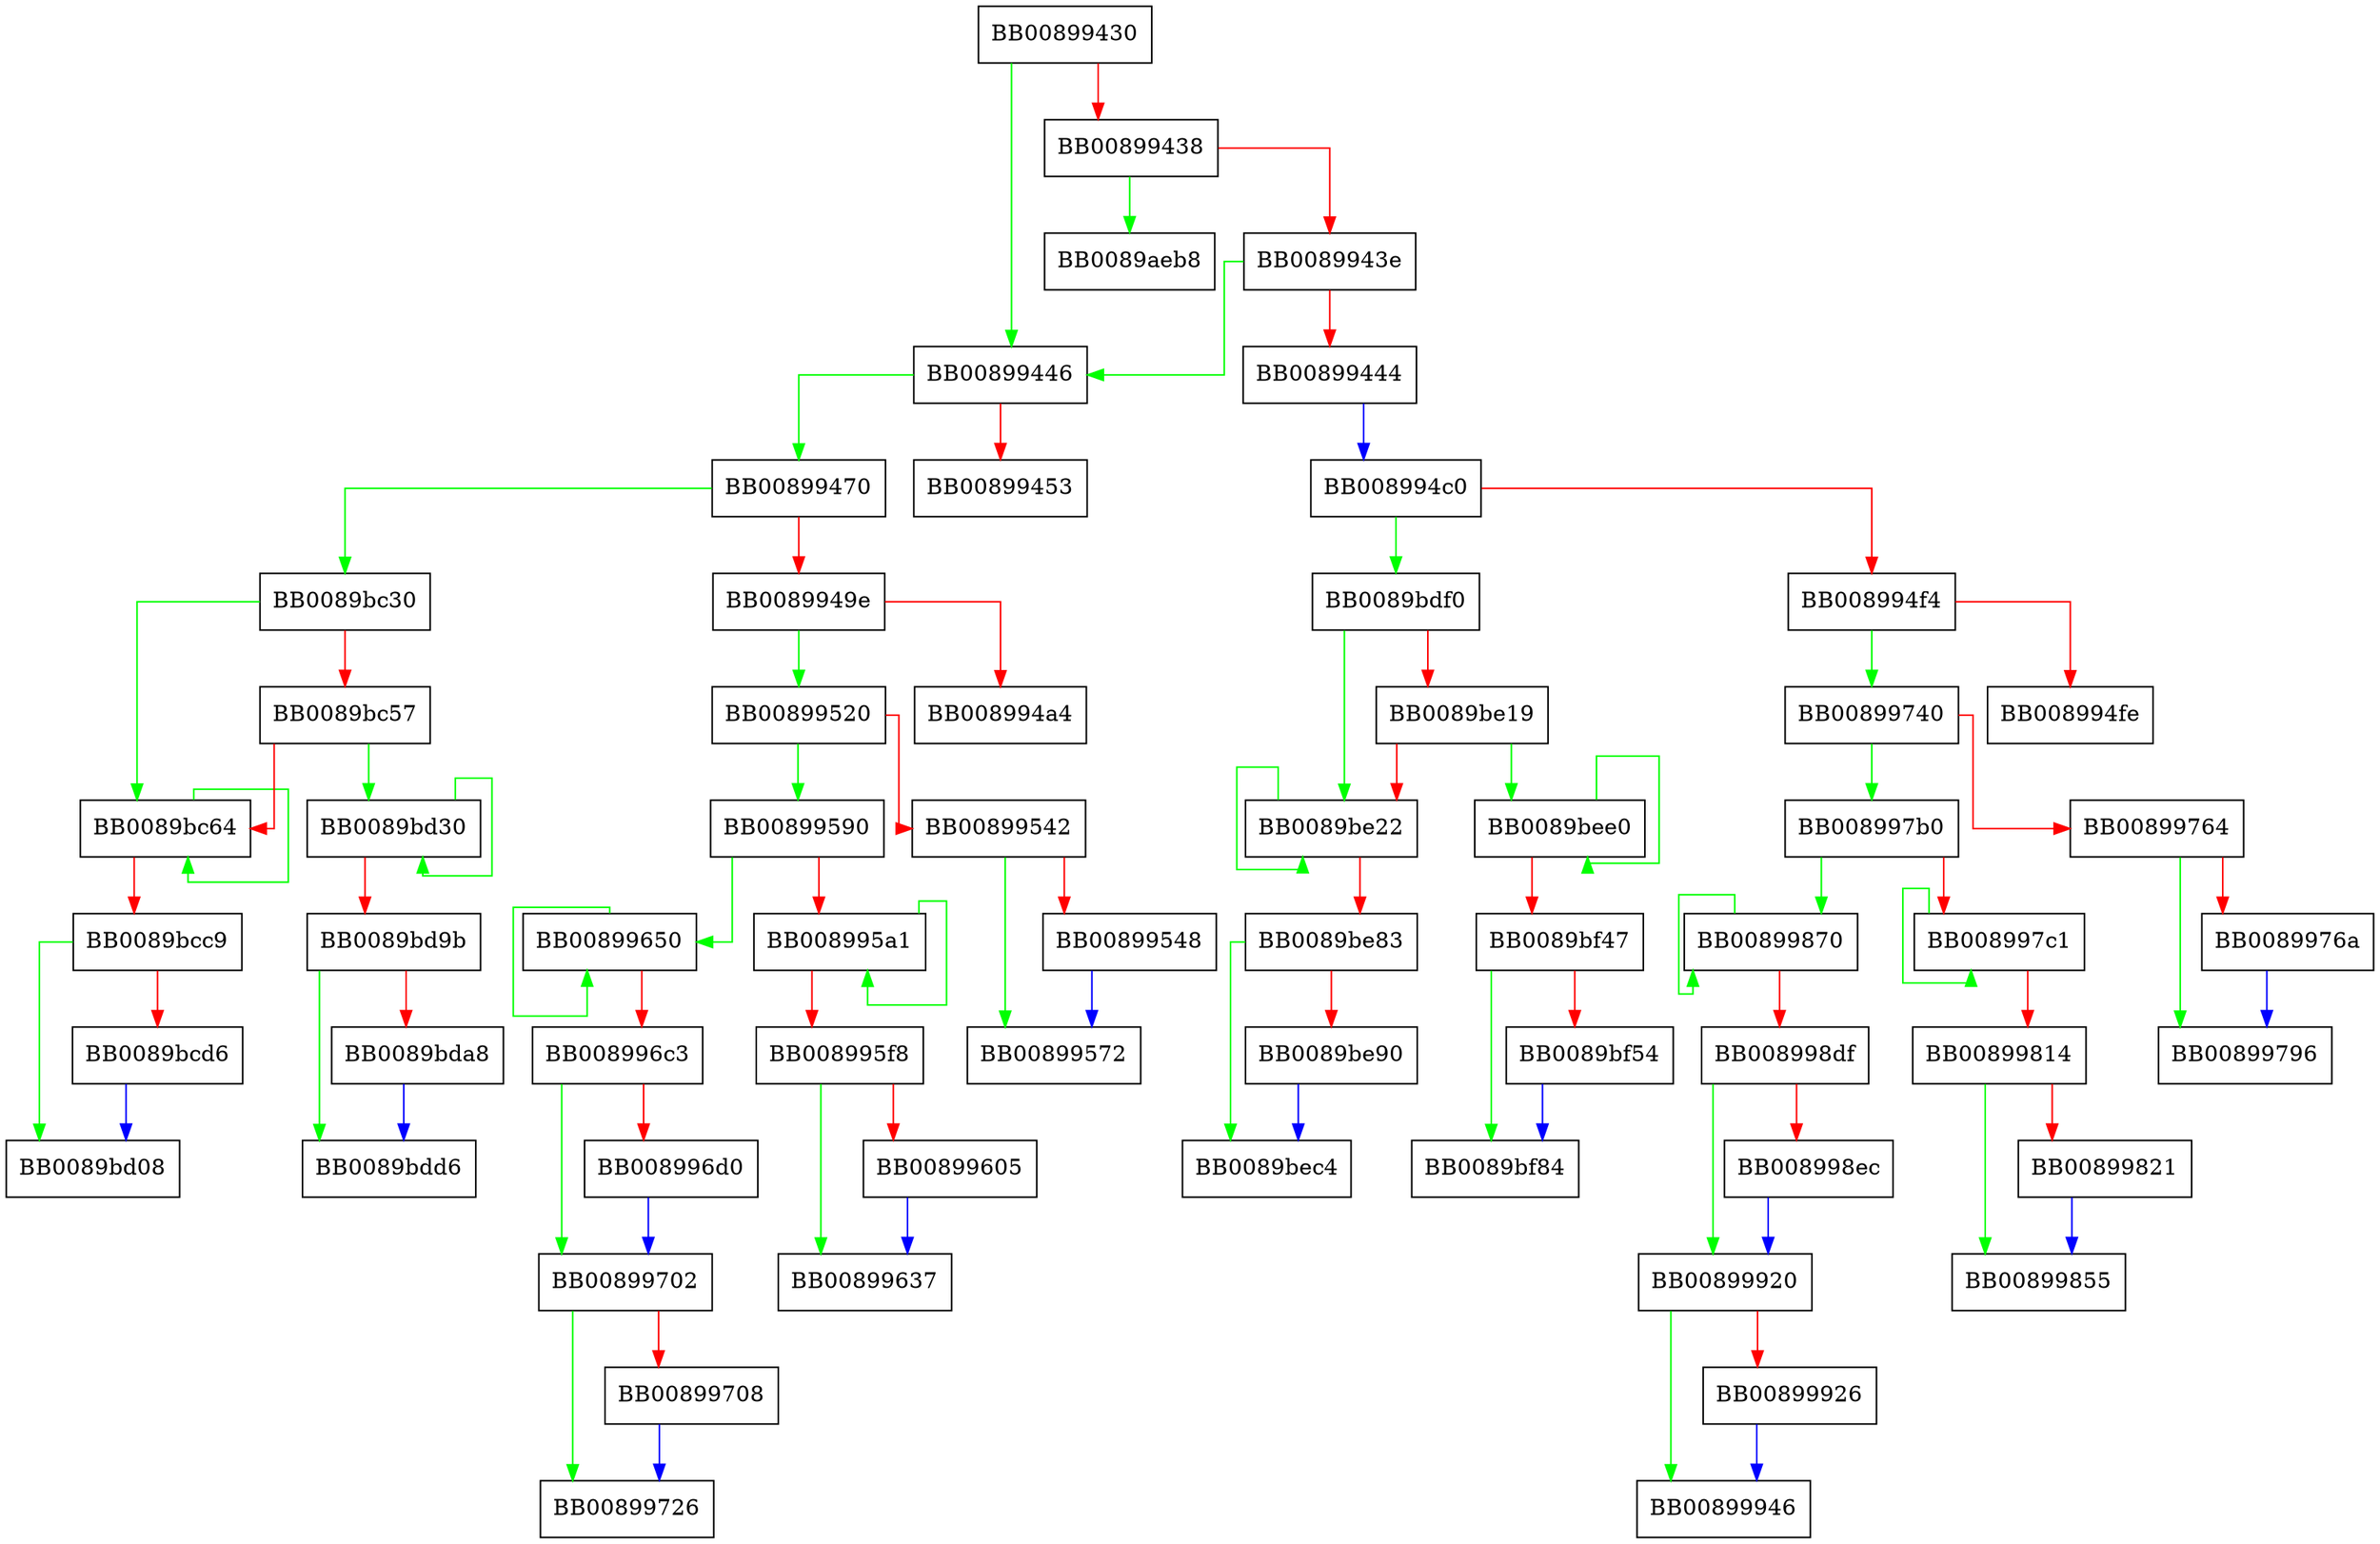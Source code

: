 digraph __memmove_ssse3 {
  node [shape="box"];
  graph [splines=ortho];
  BB00899430 -> BB00899446 [color="green"];
  BB00899430 -> BB00899438 [color="red"];
  BB00899438 -> BB0089aeb8 [color="green"];
  BB00899438 -> BB0089943e [color="red"];
  BB0089943e -> BB00899446 [color="green"];
  BB0089943e -> BB00899444 [color="red"];
  BB00899444 -> BB008994c0 [color="blue"];
  BB00899446 -> BB00899470 [color="green"];
  BB00899446 -> BB00899453 [color="red"];
  BB00899470 -> BB0089bc30 [color="green"];
  BB00899470 -> BB0089949e [color="red"];
  BB0089949e -> BB00899520 [color="green"];
  BB0089949e -> BB008994a4 [color="red"];
  BB008994c0 -> BB0089bdf0 [color="green"];
  BB008994c0 -> BB008994f4 [color="red"];
  BB008994f4 -> BB00899740 [color="green"];
  BB008994f4 -> BB008994fe [color="red"];
  BB00899520 -> BB00899590 [color="green"];
  BB00899520 -> BB00899542 [color="red"];
  BB00899542 -> BB00899572 [color="green"];
  BB00899542 -> BB00899548 [color="red"];
  BB00899548 -> BB00899572 [color="blue"];
  BB00899590 -> BB00899650 [color="green"];
  BB00899590 -> BB008995a1 [color="red"];
  BB008995a1 -> BB008995a1 [color="green"];
  BB008995a1 -> BB008995f8 [color="red"];
  BB008995f8 -> BB00899637 [color="green"];
  BB008995f8 -> BB00899605 [color="red"];
  BB00899605 -> BB00899637 [color="blue"];
  BB00899650 -> BB00899650 [color="green"];
  BB00899650 -> BB008996c3 [color="red"];
  BB008996c3 -> BB00899702 [color="green"];
  BB008996c3 -> BB008996d0 [color="red"];
  BB008996d0 -> BB00899702 [color="blue"];
  BB00899702 -> BB00899726 [color="green"];
  BB00899702 -> BB00899708 [color="red"];
  BB00899708 -> BB00899726 [color="blue"];
  BB00899740 -> BB008997b0 [color="green"];
  BB00899740 -> BB00899764 [color="red"];
  BB00899764 -> BB00899796 [color="green"];
  BB00899764 -> BB0089976a [color="red"];
  BB0089976a -> BB00899796 [color="blue"];
  BB008997b0 -> BB00899870 [color="green"];
  BB008997b0 -> BB008997c1 [color="red"];
  BB008997c1 -> BB008997c1 [color="green"];
  BB008997c1 -> BB00899814 [color="red"];
  BB00899814 -> BB00899855 [color="green"];
  BB00899814 -> BB00899821 [color="red"];
  BB00899821 -> BB00899855 [color="blue"];
  BB00899870 -> BB00899870 [color="green"];
  BB00899870 -> BB008998df [color="red"];
  BB008998df -> BB00899920 [color="green"];
  BB008998df -> BB008998ec [color="red"];
  BB008998ec -> BB00899920 [color="blue"];
  BB00899920 -> BB00899946 [color="green"];
  BB00899920 -> BB00899926 [color="red"];
  BB00899926 -> BB00899946 [color="blue"];
  BB0089bc30 -> BB0089bc64 [color="green"];
  BB0089bc30 -> BB0089bc57 [color="red"];
  BB0089bc57 -> BB0089bd30 [color="green"];
  BB0089bc57 -> BB0089bc64 [color="red"];
  BB0089bc64 -> BB0089bc64 [color="green"];
  BB0089bc64 -> BB0089bcc9 [color="red"];
  BB0089bcc9 -> BB0089bd08 [color="green"];
  BB0089bcc9 -> BB0089bcd6 [color="red"];
  BB0089bcd6 -> BB0089bd08 [color="blue"];
  BB0089bd30 -> BB0089bd30 [color="green"];
  BB0089bd30 -> BB0089bd9b [color="red"];
  BB0089bd9b -> BB0089bdd6 [color="green"];
  BB0089bd9b -> BB0089bda8 [color="red"];
  BB0089bda8 -> BB0089bdd6 [color="blue"];
  BB0089bdf0 -> BB0089be22 [color="green"];
  BB0089bdf0 -> BB0089be19 [color="red"];
  BB0089be19 -> BB0089bee0 [color="green"];
  BB0089be19 -> BB0089be22 [color="red"];
  BB0089be22 -> BB0089be22 [color="green"];
  BB0089be22 -> BB0089be83 [color="red"];
  BB0089be83 -> BB0089bec4 [color="green"];
  BB0089be83 -> BB0089be90 [color="red"];
  BB0089be90 -> BB0089bec4 [color="blue"];
  BB0089bee0 -> BB0089bee0 [color="green"];
  BB0089bee0 -> BB0089bf47 [color="red"];
  BB0089bf47 -> BB0089bf84 [color="green"];
  BB0089bf47 -> BB0089bf54 [color="red"];
  BB0089bf54 -> BB0089bf84 [color="blue"];
}